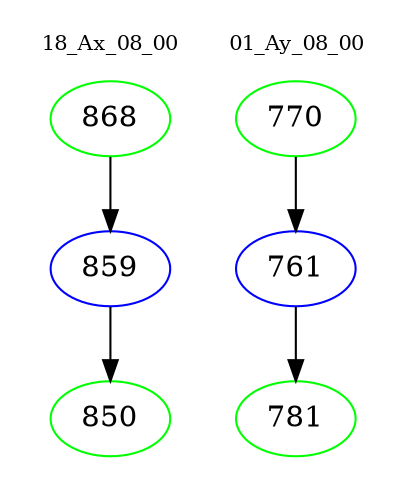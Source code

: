 digraph{
subgraph cluster_0 {
color = white
label = "18_Ax_08_00";
fontsize=10;
T0_868 [label="868", color="green"]
T0_868 -> T0_859 [color="black"]
T0_859 [label="859", color="blue"]
T0_859 -> T0_850 [color="black"]
T0_850 [label="850", color="green"]
}
subgraph cluster_1 {
color = white
label = "01_Ay_08_00";
fontsize=10;
T1_770 [label="770", color="green"]
T1_770 -> T1_761 [color="black"]
T1_761 [label="761", color="blue"]
T1_761 -> T1_781 [color="black"]
T1_781 [label="781", color="green"]
}
}

